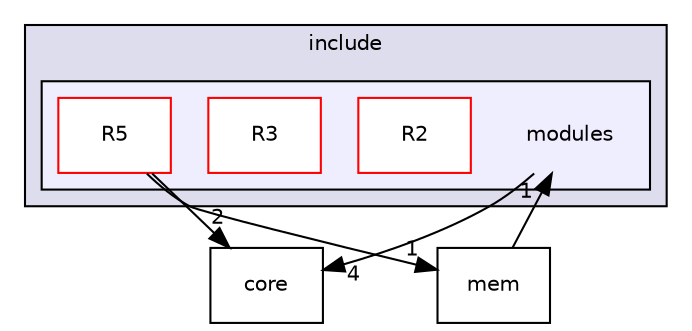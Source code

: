 digraph "include/modules" {
  compound=true
  node [ fontsize="10", fontname="Helvetica"];
  edge [ labelfontsize="10", labelfontname="Helvetica"];
  subgraph clusterdir_d44c64559bbebec7f509842c48db8b23 {
    graph [ bgcolor="#ddddee", pencolor="black", label="include" fontname="Helvetica", fontsize="10", URL="dir_d44c64559bbebec7f509842c48db8b23.html"]
  subgraph clusterdir_2b62a22b82aac776549c15514a2aafcf {
    graph [ bgcolor="#eeeeff", pencolor="black", label="" URL="dir_2b62a22b82aac776549c15514a2aafcf.html"];
    dir_2b62a22b82aac776549c15514a2aafcf [shape=plaintext label="modules"];
    dir_a6b779b634a25e8d92636194577e79ce [shape=box label="R2" color="red" fillcolor="white" style="filled" URL="dir_a6b779b634a25e8d92636194577e79ce.html"];
    dir_2df168b8255beb704be4cd6c7e62f664 [shape=box label="R3" color="red" fillcolor="white" style="filled" URL="dir_2df168b8255beb704be4cd6c7e62f664.html"];
    dir_88b6e815692ce273e47b7909c61069f5 [shape=box label="R5" color="red" fillcolor="white" style="filled" URL="dir_88b6e815692ce273e47b7909c61069f5.html"];
  }
  }
  dir_3d69f64eaf81436fe2b22361382717e5 [shape=box label="core" URL="dir_3d69f64eaf81436fe2b22361382717e5.html"];
  dir_3f291d0a4bf9b6fcd2f0124e71b8ed71 [shape=box label="mem" URL="dir_3f291d0a4bf9b6fcd2f0124e71b8ed71.html"];
  dir_3f291d0a4bf9b6fcd2f0124e71b8ed71->dir_2b62a22b82aac776549c15514a2aafcf [headlabel="1", labeldistance=1.5 headhref="dir_000009_000002.html"];
  dir_2b62a22b82aac776549c15514a2aafcf->dir_3d69f64eaf81436fe2b22361382717e5 [headlabel="4", labeldistance=1.5 headhref="dir_000002_000001.html"];
  dir_88b6e815692ce273e47b7909c61069f5->dir_3d69f64eaf81436fe2b22361382717e5 [headlabel="2", labeldistance=1.5 headhref="dir_000007_000001.html"];
  dir_88b6e815692ce273e47b7909c61069f5->dir_3f291d0a4bf9b6fcd2f0124e71b8ed71 [headlabel="1", labeldistance=1.5 headhref="dir_000007_000009.html"];
}
